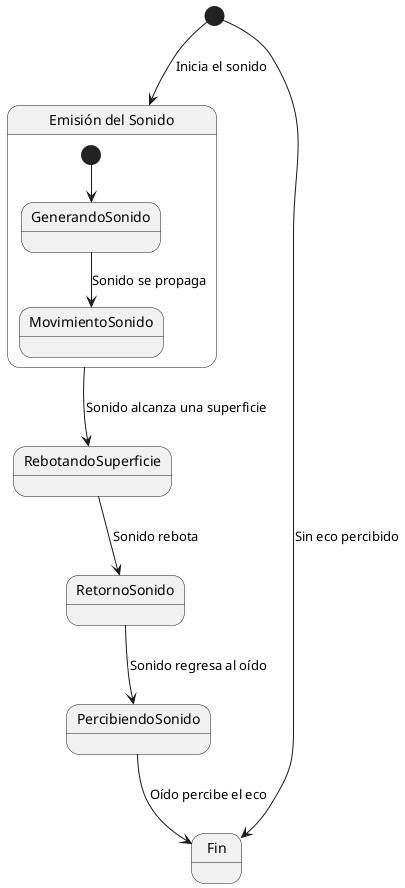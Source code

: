 @startuml

[*] --> EmisionSonido : Inicia el sonido

state "Emisión del Sonido" as EmisionSonido {
  [*] --> GenerandoSonido
  GenerandoSonido --> MovimientoSonido : Sonido se propaga
}

EmisionSonido --> RebotandoSuperficie : Sonido alcanza una superficie
RebotandoSuperficie --> RetornoSonido : Sonido rebota

RetornoSonido --> PercibiendoSonido : Sonido regresa al oído
PercibiendoSonido --> Fin : Oído percibe el eco

[*] --> Fin : Sin eco percibido
@enduml
